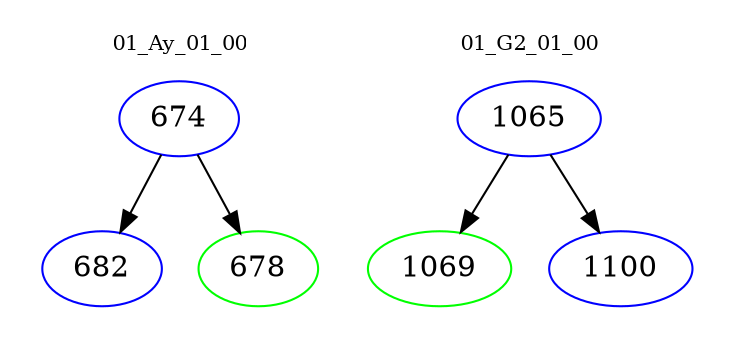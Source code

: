 digraph{
subgraph cluster_0 {
color = white
label = "01_Ay_01_00";
fontsize=10;
T0_674 [label="674", color="blue"]
T0_674 -> T0_682 [color="black"]
T0_682 [label="682", color="blue"]
T0_674 -> T0_678 [color="black"]
T0_678 [label="678", color="green"]
}
subgraph cluster_1 {
color = white
label = "01_G2_01_00";
fontsize=10;
T1_1065 [label="1065", color="blue"]
T1_1065 -> T1_1069 [color="black"]
T1_1069 [label="1069", color="green"]
T1_1065 -> T1_1100 [color="black"]
T1_1100 [label="1100", color="blue"]
}
}
